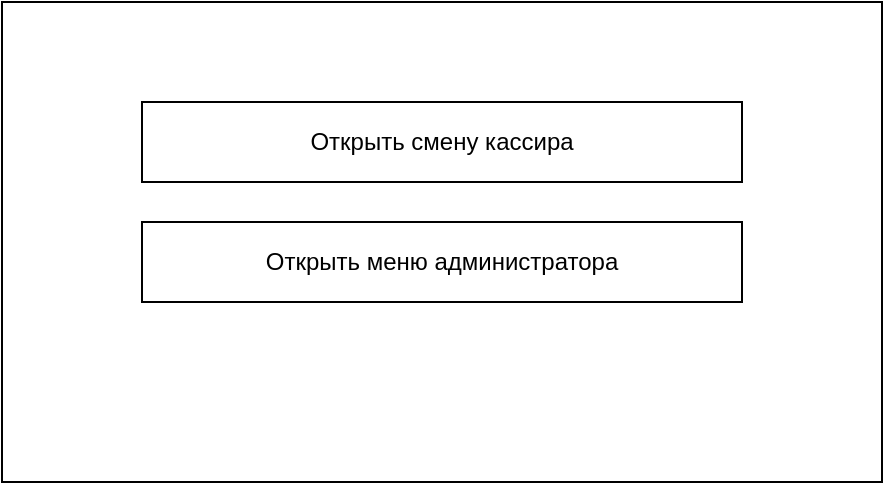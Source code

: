 <mxfile version="24.7.17">
  <diagram name="Страница — 1" id="NDm91Eb5ATgDLFbBI0mQ">
    <mxGraphModel dx="1276" dy="614" grid="1" gridSize="10" guides="1" tooltips="1" connect="1" arrows="1" fold="1" page="1" pageScale="1" pageWidth="827" pageHeight="1169" math="0" shadow="0">
      <root>
        <mxCell id="0" />
        <mxCell id="1" parent="0" />
        <mxCell id="sQoPUK29xD1FxP2QVuXa-1" value="" style="rounded=0;whiteSpace=wrap;html=1;" parent="1" vertex="1">
          <mxGeometry x="40" y="40" width="440" height="240" as="geometry" />
        </mxCell>
        <mxCell id="sQoPUK29xD1FxP2QVuXa-2" value="Открыть смену кассира" style="rounded=0;whiteSpace=wrap;html=1;" parent="1" vertex="1">
          <mxGeometry x="110" y="90" width="300" height="40" as="geometry" />
        </mxCell>
        <mxCell id="sQoPUK29xD1FxP2QVuXa-3" value="Открыть меню администратора" style="rounded=0;whiteSpace=wrap;html=1;" parent="1" vertex="1">
          <mxGeometry x="110" y="150" width="300" height="40" as="geometry" />
        </mxCell>
      </root>
    </mxGraphModel>
  </diagram>
</mxfile>
